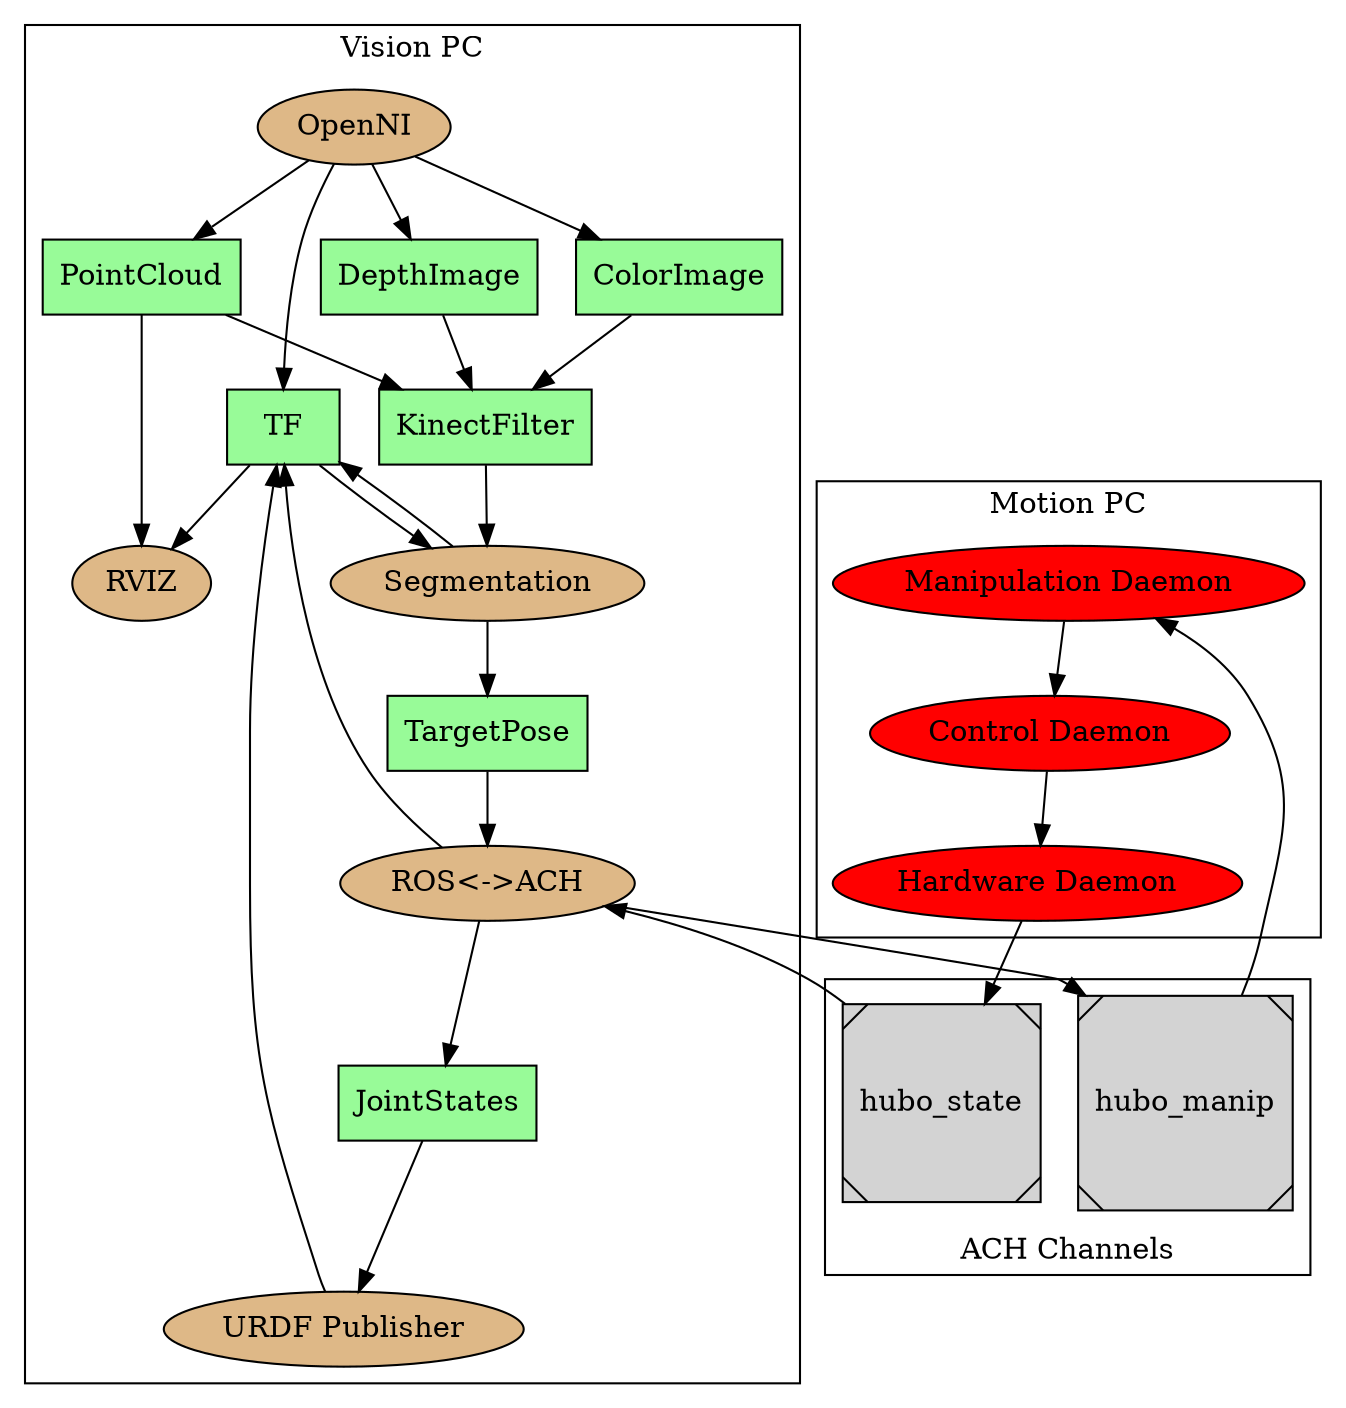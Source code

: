 digraph g{
rankdir=TB;

subgraph cluster_vision {
  label="Vision PC";
  node [style="filled", fillcolor="burlywood", shape="ellipse"];
  openni [label="OpenNI"];
  segm [label="Segmentation"];
  urdf [label="URDF Publisher"];
  huboROS [label="ROS<->ACH"];
  rviz [label="RVIZ"];

  node [style="filled", fillcolor="palegreen", shape="box"];
  tf [label="TF"];
  cim [label="ColorImage"];
  dim [label="DepthImage"];
  pcl [label="PointCloud"];
  filter [label="KinectFilter"];
  joints [label="JointStates"];
  target [label="TargetPose"];

  openni->tf;
  openni->cim;
  openni->dim;
  openni->pcl;

  cim->filter;
  dim->filter;
  pcl->filter;

  filter->segm;
  tf->segm;
  segm->tf;
  segm->target;

  target->huboROS;
  huboROS->tf;
  huboROS->joints;

  joints->urdf;
  urdf->tf;
  
  tf->rviz;
  pcl->rviz;

}

subgraph cluster_motion {
  label="Motion PC";
  node [style="filled", fillcolor="red", shape="ellipse"];
  manipD [label="Manipulation Daemon"];
  controlD [label="Control Daemon"];
  hwD [label="Hardware Daemon"];
}

subgraph cluster_ach {
  label="ACH Channels";
  labelloc=bottom;
  node [style="filled",shape=Msquare];
  state [label="hubo_state"];
  manip [label="hubo_manip"];

}

huboROS->manip;
state->huboROS;

manip->manipD;
manipD->controlD;
controlD->hwD;
hwD->state;

}
